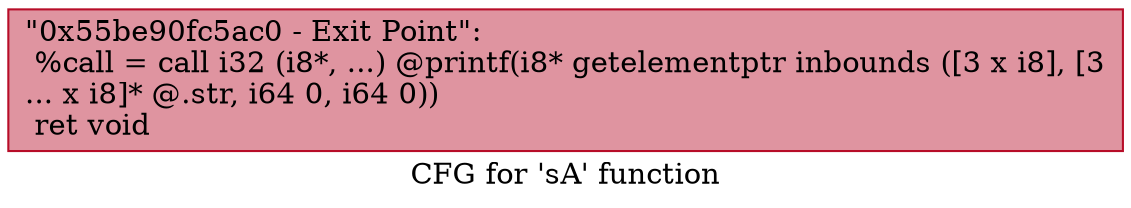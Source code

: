 digraph "CFG for 'sA' function" {
	label="CFG for 'sA' function";

	Node0x55be90fc5ac0 [shape=record,color="#b70d28ff", style=filled, fillcolor="#b70d2870",label="{\"0x55be90fc5ac0 - Exit Point\":\l  %call = call i32 (i8*, ...) @printf(i8* getelementptr inbounds ([3 x i8], [3\l... x i8]* @.str, i64 0, i64 0))\l  ret void\l}"];
}
